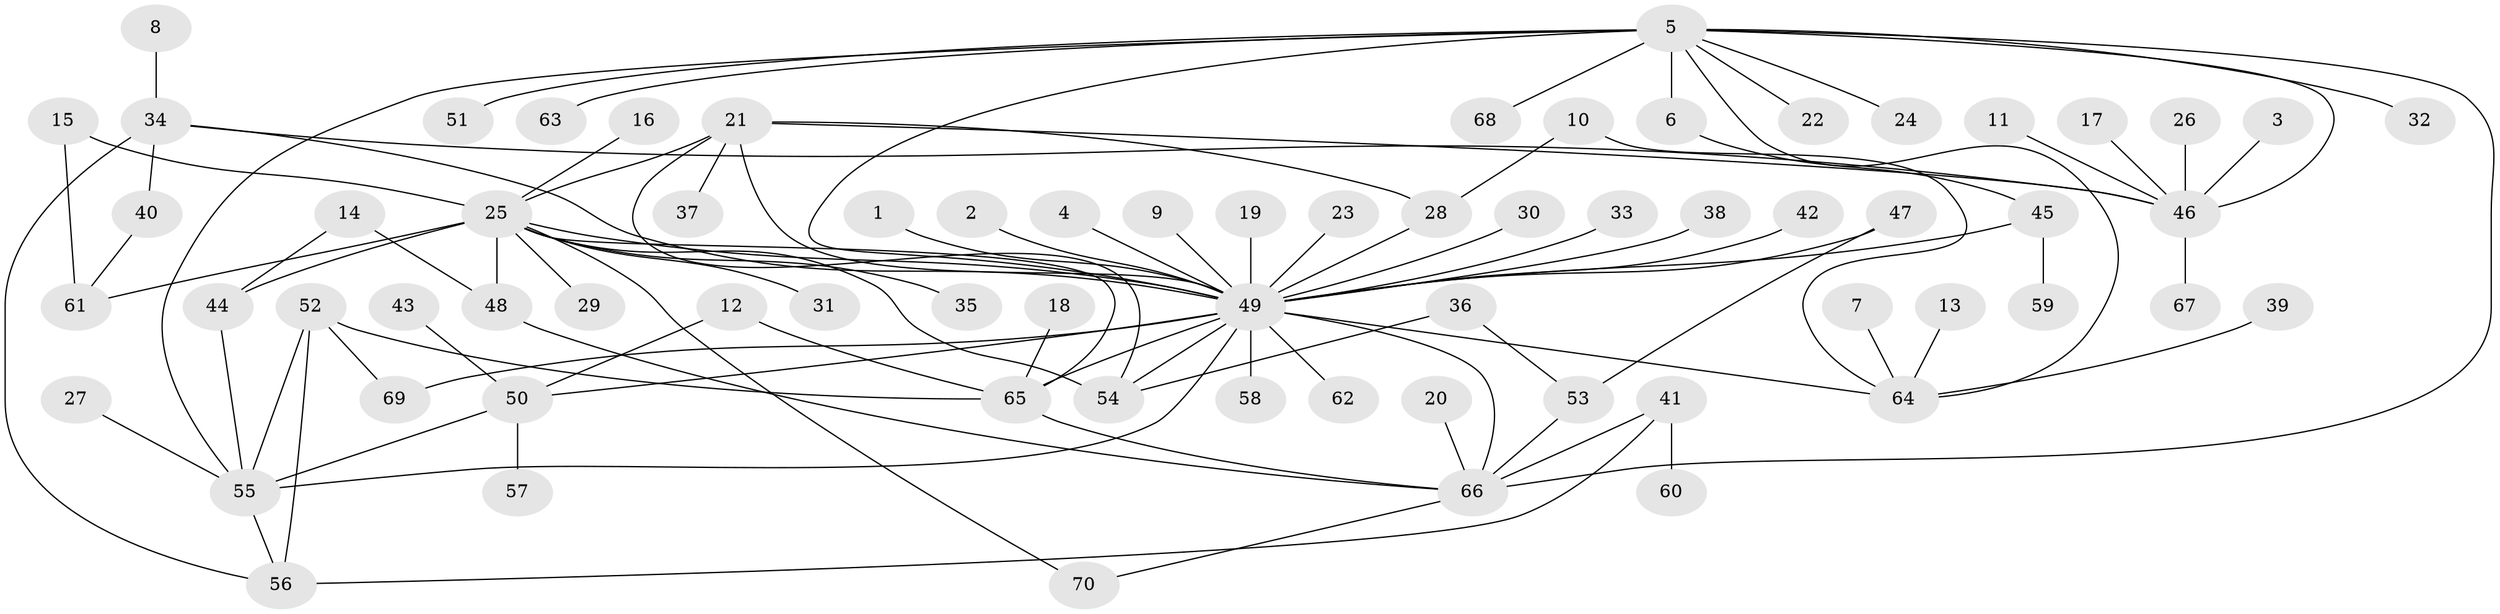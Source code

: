 // original degree distribution, {13: 0.014388489208633094, 1: 0.5179856115107914, 28: 0.007194244604316547, 7: 0.014388489208633094, 2: 0.22302158273381295, 3: 0.09352517985611511, 5: 0.02158273381294964, 4: 0.06474820143884892, 9: 0.014388489208633094, 8: 0.014388489208633094, 10: 0.007194244604316547, 6: 0.007194244604316547}
// Generated by graph-tools (version 1.1) at 2025/26/03/09/25 03:26:04]
// undirected, 70 vertices, 97 edges
graph export_dot {
graph [start="1"]
  node [color=gray90,style=filled];
  1;
  2;
  3;
  4;
  5;
  6;
  7;
  8;
  9;
  10;
  11;
  12;
  13;
  14;
  15;
  16;
  17;
  18;
  19;
  20;
  21;
  22;
  23;
  24;
  25;
  26;
  27;
  28;
  29;
  30;
  31;
  32;
  33;
  34;
  35;
  36;
  37;
  38;
  39;
  40;
  41;
  42;
  43;
  44;
  45;
  46;
  47;
  48;
  49;
  50;
  51;
  52;
  53;
  54;
  55;
  56;
  57;
  58;
  59;
  60;
  61;
  62;
  63;
  64;
  65;
  66;
  67;
  68;
  69;
  70;
  1 -- 49 [weight=1.0];
  2 -- 49 [weight=1.0];
  3 -- 46 [weight=1.0];
  4 -- 49 [weight=1.0];
  5 -- 6 [weight=1.0];
  5 -- 22 [weight=1.0];
  5 -- 24 [weight=1.0];
  5 -- 32 [weight=1.0];
  5 -- 46 [weight=1.0];
  5 -- 49 [weight=1.0];
  5 -- 51 [weight=1.0];
  5 -- 55 [weight=1.0];
  5 -- 63 [weight=1.0];
  5 -- 64 [weight=1.0];
  5 -- 66 [weight=1.0];
  5 -- 68 [weight=2.0];
  6 -- 45 [weight=1.0];
  7 -- 64 [weight=1.0];
  8 -- 34 [weight=1.0];
  9 -- 49 [weight=1.0];
  10 -- 28 [weight=1.0];
  10 -- 64 [weight=1.0];
  11 -- 46 [weight=1.0];
  12 -- 50 [weight=1.0];
  12 -- 65 [weight=1.0];
  13 -- 64 [weight=1.0];
  14 -- 44 [weight=1.0];
  14 -- 48 [weight=1.0];
  15 -- 25 [weight=1.0];
  15 -- 61 [weight=1.0];
  16 -- 25 [weight=1.0];
  17 -- 46 [weight=1.0];
  18 -- 65 [weight=1.0];
  19 -- 49 [weight=1.0];
  20 -- 66 [weight=1.0];
  21 -- 25 [weight=1.0];
  21 -- 28 [weight=1.0];
  21 -- 37 [weight=1.0];
  21 -- 46 [weight=1.0];
  21 -- 49 [weight=1.0];
  21 -- 54 [weight=1.0];
  23 -- 49 [weight=1.0];
  25 -- 29 [weight=1.0];
  25 -- 31 [weight=1.0];
  25 -- 35 [weight=1.0];
  25 -- 44 [weight=1.0];
  25 -- 48 [weight=1.0];
  25 -- 49 [weight=1.0];
  25 -- 54 [weight=1.0];
  25 -- 61 [weight=1.0];
  25 -- 65 [weight=1.0];
  25 -- 70 [weight=1.0];
  26 -- 46 [weight=1.0];
  27 -- 55 [weight=1.0];
  28 -- 49 [weight=1.0];
  30 -- 49 [weight=1.0];
  33 -- 49 [weight=1.0];
  34 -- 40 [weight=1.0];
  34 -- 46 [weight=1.0];
  34 -- 49 [weight=2.0];
  34 -- 56 [weight=1.0];
  36 -- 53 [weight=1.0];
  36 -- 54 [weight=1.0];
  38 -- 49 [weight=1.0];
  39 -- 64 [weight=1.0];
  40 -- 61 [weight=1.0];
  41 -- 56 [weight=1.0];
  41 -- 60 [weight=1.0];
  41 -- 66 [weight=1.0];
  42 -- 49 [weight=1.0];
  43 -- 50 [weight=1.0];
  44 -- 55 [weight=1.0];
  45 -- 49 [weight=1.0];
  45 -- 59 [weight=1.0];
  46 -- 67 [weight=1.0];
  47 -- 49 [weight=1.0];
  47 -- 53 [weight=1.0];
  48 -- 66 [weight=1.0];
  49 -- 50 [weight=1.0];
  49 -- 54 [weight=1.0];
  49 -- 55 [weight=1.0];
  49 -- 58 [weight=1.0];
  49 -- 62 [weight=1.0];
  49 -- 64 [weight=1.0];
  49 -- 65 [weight=2.0];
  49 -- 66 [weight=1.0];
  49 -- 69 [weight=1.0];
  50 -- 55 [weight=1.0];
  50 -- 57 [weight=1.0];
  52 -- 55 [weight=1.0];
  52 -- 56 [weight=1.0];
  52 -- 65 [weight=1.0];
  52 -- 69 [weight=1.0];
  53 -- 66 [weight=1.0];
  55 -- 56 [weight=1.0];
  65 -- 66 [weight=1.0];
  66 -- 70 [weight=1.0];
}
